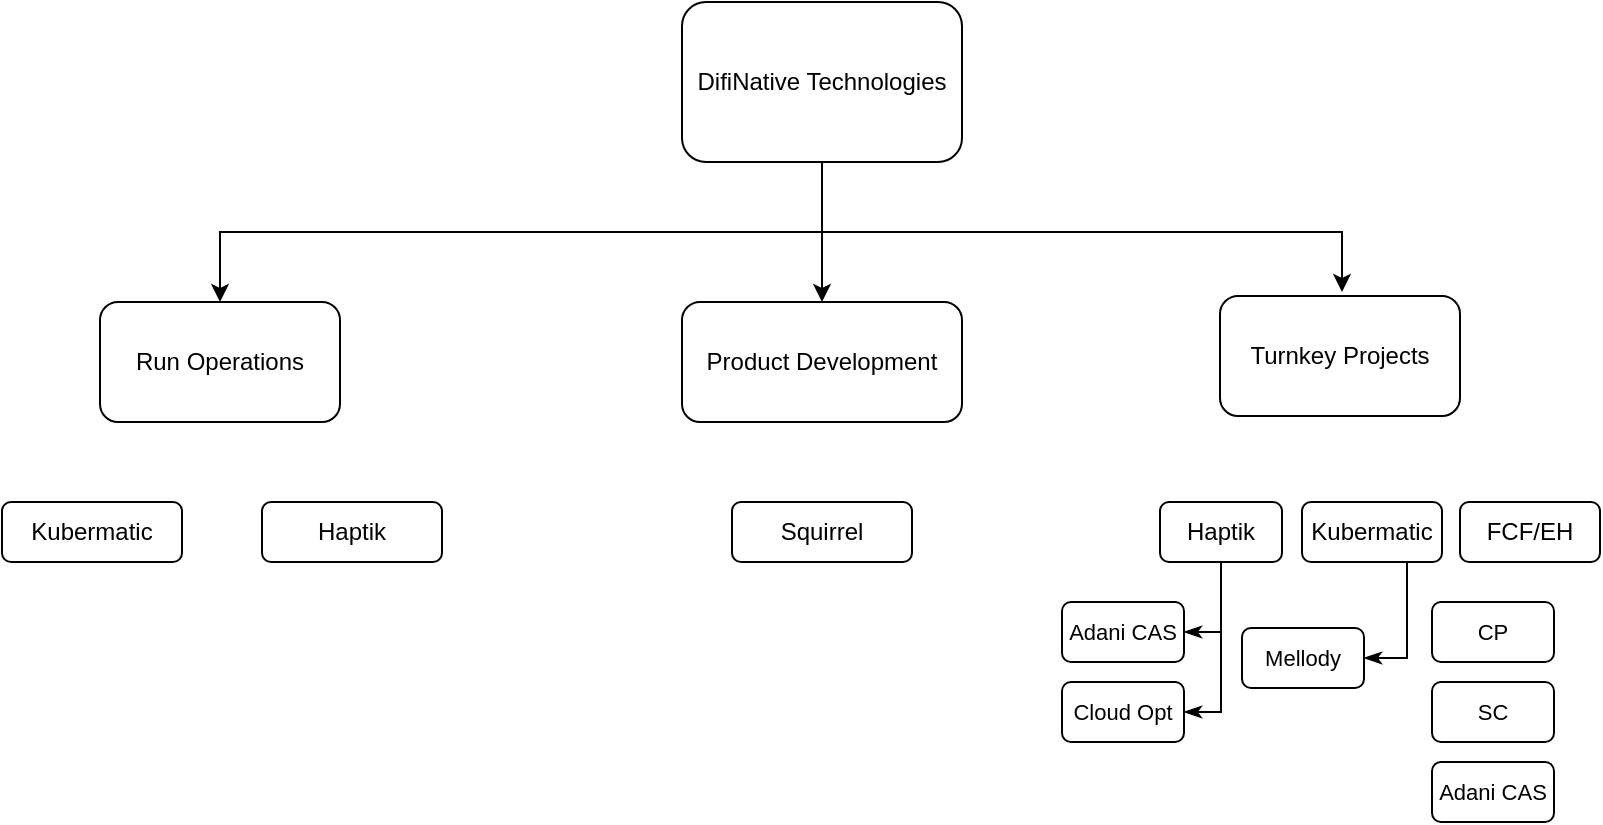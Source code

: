 <mxfile version="20.3.3" type="github">
  <diagram id="VfljyiqSHa8H4hP4PLGD" name="Page-1">
    <mxGraphModel dx="1043" dy="581" grid="1" gridSize="10" guides="1" tooltips="1" connect="1" arrows="1" fold="1" page="1" pageScale="1" pageWidth="850" pageHeight="1100" math="0" shadow="0">
      <root>
        <mxCell id="0" />
        <mxCell id="1" parent="0" />
        <mxCell id="V8Zo_L0LIopDycVrbm4u-4" style="edgeStyle=orthogonalEdgeStyle;rounded=0;orthogonalLoop=1;jettySize=auto;html=1;exitX=0.5;exitY=1;exitDx=0;exitDy=0;entryX=0.5;entryY=0;entryDx=0;entryDy=0;" edge="1" parent="1" source="V8Zo_L0LIopDycVrbm4u-1" target="V8Zo_L0LIopDycVrbm4u-2">
          <mxGeometry relative="1" as="geometry" />
        </mxCell>
        <mxCell id="V8Zo_L0LIopDycVrbm4u-5" style="edgeStyle=orthogonalEdgeStyle;rounded=0;orthogonalLoop=1;jettySize=auto;html=1;" edge="1" parent="1">
          <mxGeometry relative="1" as="geometry">
            <mxPoint x="440" y="185" as="sourcePoint" />
            <mxPoint x="700" y="255" as="targetPoint" />
            <Array as="points">
              <mxPoint x="440" y="225" />
              <mxPoint x="700" y="225" />
              <mxPoint x="700" y="255" />
            </Array>
          </mxGeometry>
        </mxCell>
        <mxCell id="V8Zo_L0LIopDycVrbm4u-8" style="edgeStyle=none;rounded=0;orthogonalLoop=1;jettySize=auto;html=1;exitX=0.5;exitY=1;exitDx=0;exitDy=0;entryX=0.5;entryY=0;entryDx=0;entryDy=0;" edge="1" parent="1" source="V8Zo_L0LIopDycVrbm4u-1" target="V8Zo_L0LIopDycVrbm4u-6">
          <mxGeometry relative="1" as="geometry" />
        </mxCell>
        <mxCell id="V8Zo_L0LIopDycVrbm4u-1" value="DifiNative Technologies" style="rounded=1;whiteSpace=wrap;html=1;" vertex="1" parent="1">
          <mxGeometry x="370" y="110" width="140" height="80" as="geometry" />
        </mxCell>
        <mxCell id="V8Zo_L0LIopDycVrbm4u-2" value="Run Operations" style="rounded=1;whiteSpace=wrap;html=1;" vertex="1" parent="1">
          <mxGeometry x="79" y="260" width="120" height="60" as="geometry" />
        </mxCell>
        <mxCell id="V8Zo_L0LIopDycVrbm4u-3" value="Turnkey Projects" style="rounded=1;whiteSpace=wrap;html=1;" vertex="1" parent="1">
          <mxGeometry x="639" y="257" width="120" height="60" as="geometry" />
        </mxCell>
        <mxCell id="V8Zo_L0LIopDycVrbm4u-6" value="Product Development" style="rounded=1;whiteSpace=wrap;html=1;" vertex="1" parent="1">
          <mxGeometry x="370" y="260" width="140" height="60" as="geometry" />
        </mxCell>
        <mxCell id="V8Zo_L0LIopDycVrbm4u-9" value="Haptik" style="rounded=1;whiteSpace=wrap;html=1;" vertex="1" parent="1">
          <mxGeometry x="160" y="360" width="90" height="30" as="geometry" />
        </mxCell>
        <mxCell id="V8Zo_L0LIopDycVrbm4u-10" value="Kubermatic" style="rounded=1;whiteSpace=wrap;html=1;" vertex="1" parent="1">
          <mxGeometry x="30" y="360" width="90" height="30" as="geometry" />
        </mxCell>
        <mxCell id="V8Zo_L0LIopDycVrbm4u-12" value="Squirrel" style="rounded=1;whiteSpace=wrap;html=1;" vertex="1" parent="1">
          <mxGeometry x="395" y="360" width="90" height="30" as="geometry" />
        </mxCell>
        <mxCell id="V8Zo_L0LIopDycVrbm4u-21" style="edgeStyle=orthogonalEdgeStyle;rounded=0;orthogonalLoop=1;jettySize=auto;html=1;exitX=0.75;exitY=1;exitDx=0;exitDy=0;entryX=1;entryY=0.5;entryDx=0;entryDy=0;fontSize=11;endArrow=classicThin;endFill=1;" edge="1" parent="1" source="V8Zo_L0LIopDycVrbm4u-13" target="V8Zo_L0LIopDycVrbm4u-20">
          <mxGeometry relative="1" as="geometry" />
        </mxCell>
        <mxCell id="V8Zo_L0LIopDycVrbm4u-13" value="Kubermatic" style="rounded=1;whiteSpace=wrap;html=1;" vertex="1" parent="1">
          <mxGeometry x="680" y="360" width="70" height="30" as="geometry" />
        </mxCell>
        <mxCell id="V8Zo_L0LIopDycVrbm4u-18" style="edgeStyle=orthogonalEdgeStyle;rounded=0;orthogonalLoop=1;jettySize=auto;html=1;exitX=0.5;exitY=1;exitDx=0;exitDy=0;entryX=1;entryY=0.5;entryDx=0;entryDy=0;fontSize=11;endArrow=classicThin;endFill=1;" edge="1" parent="1" source="V8Zo_L0LIopDycVrbm4u-14" target="V8Zo_L0LIopDycVrbm4u-16">
          <mxGeometry relative="1" as="geometry">
            <Array as="points">
              <mxPoint x="640" y="425" />
            </Array>
          </mxGeometry>
        </mxCell>
        <mxCell id="V8Zo_L0LIopDycVrbm4u-19" style="edgeStyle=orthogonalEdgeStyle;rounded=0;orthogonalLoop=1;jettySize=auto;html=1;exitX=0.5;exitY=1;exitDx=0;exitDy=0;entryX=1;entryY=0.5;entryDx=0;entryDy=0;fontSize=11;endArrow=classicThin;endFill=1;" edge="1" parent="1" source="V8Zo_L0LIopDycVrbm4u-14" target="V8Zo_L0LIopDycVrbm4u-17">
          <mxGeometry relative="1" as="geometry">
            <Array as="points">
              <mxPoint x="640" y="465" />
            </Array>
          </mxGeometry>
        </mxCell>
        <mxCell id="V8Zo_L0LIopDycVrbm4u-14" value="Haptik" style="rounded=1;whiteSpace=wrap;html=1;" vertex="1" parent="1">
          <mxGeometry x="609" y="360" width="61" height="30" as="geometry" />
        </mxCell>
        <mxCell id="V8Zo_L0LIopDycVrbm4u-15" value="FCF/EH" style="rounded=1;whiteSpace=wrap;html=1;" vertex="1" parent="1">
          <mxGeometry x="759" y="360" width="70" height="30" as="geometry" />
        </mxCell>
        <mxCell id="V8Zo_L0LIopDycVrbm4u-16" value="Adani CAS" style="rounded=1;whiteSpace=wrap;html=1;fontSize=11;" vertex="1" parent="1">
          <mxGeometry x="560" y="410" width="61" height="30" as="geometry" />
        </mxCell>
        <mxCell id="V8Zo_L0LIopDycVrbm4u-17" value="Cloud Opt" style="rounded=1;whiteSpace=wrap;html=1;fontSize=11;" vertex="1" parent="1">
          <mxGeometry x="560" y="450" width="61" height="30" as="geometry" />
        </mxCell>
        <mxCell id="V8Zo_L0LIopDycVrbm4u-20" value="Mellody" style="rounded=1;whiteSpace=wrap;html=1;fontSize=11;" vertex="1" parent="1">
          <mxGeometry x="650" y="423" width="61" height="30" as="geometry" />
        </mxCell>
        <mxCell id="V8Zo_L0LIopDycVrbm4u-22" value="CP" style="rounded=1;whiteSpace=wrap;html=1;fontSize=11;" vertex="1" parent="1">
          <mxGeometry x="745" y="410" width="61" height="30" as="geometry" />
        </mxCell>
        <mxCell id="V8Zo_L0LIopDycVrbm4u-23" value="SC" style="rounded=1;whiteSpace=wrap;html=1;fontSize=11;" vertex="1" parent="1">
          <mxGeometry x="745" y="450" width="61" height="30" as="geometry" />
        </mxCell>
        <mxCell id="V8Zo_L0LIopDycVrbm4u-24" value="Adani CAS" style="rounded=1;whiteSpace=wrap;html=1;fontSize=11;" vertex="1" parent="1">
          <mxGeometry x="745" y="490" width="61" height="30" as="geometry" />
        </mxCell>
      </root>
    </mxGraphModel>
  </diagram>
</mxfile>
